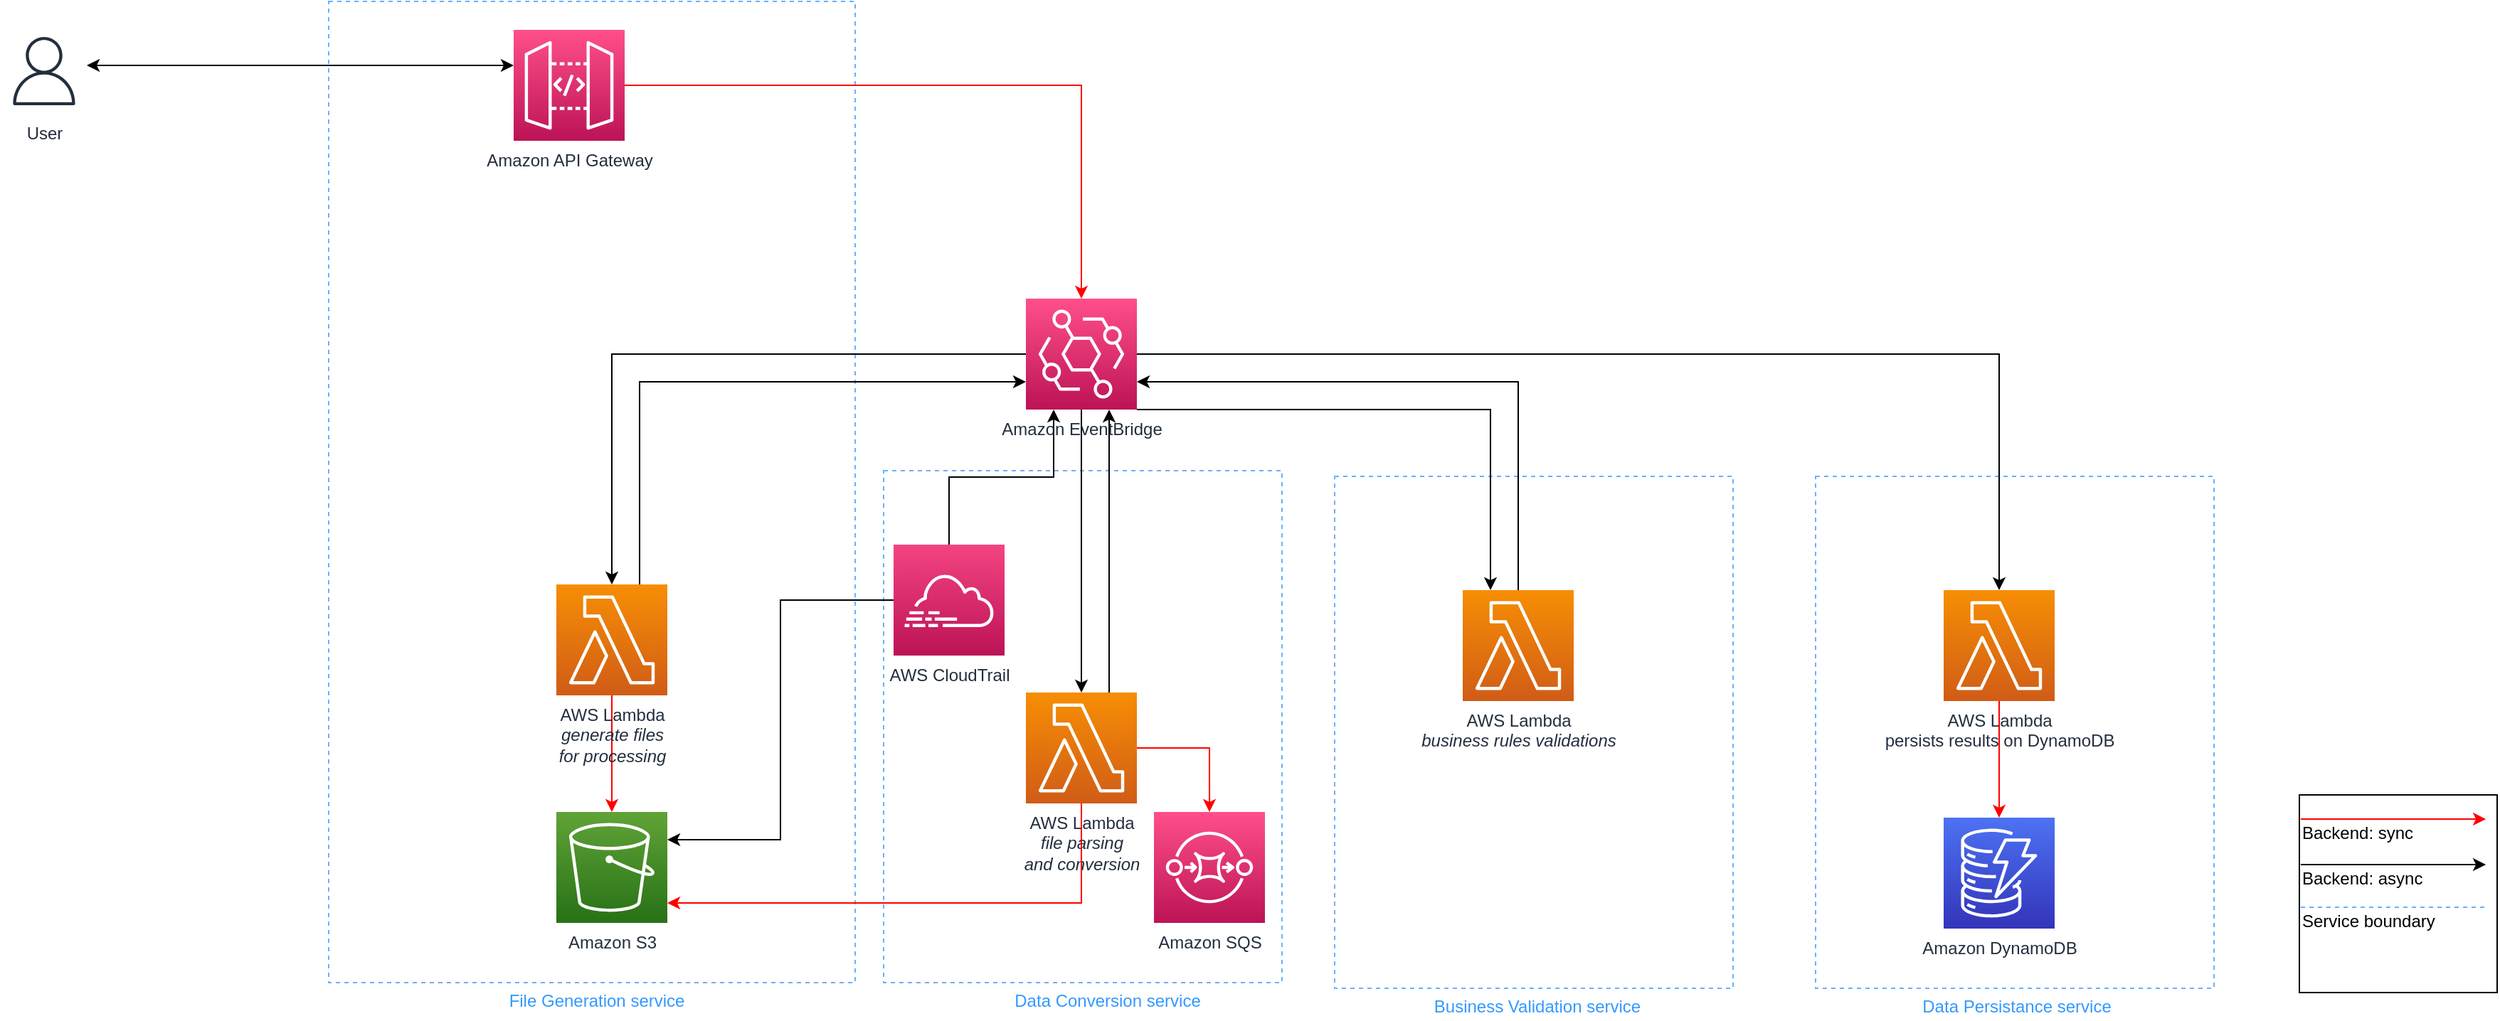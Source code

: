 <mxfile version="16.4.11" type="device" pages="6"><diagram id="JFwHcwsK9Uv5UUiwjuoC" name="Architecture Overview"><mxGraphModel dx="1956" dy="2097" grid="0" gridSize="10" guides="1" tooltips="1" connect="1" arrows="1" fold="1" page="1" pageScale="1" pageWidth="850" pageHeight="1100" math="0" shadow="0"><root><mxCell id="0"/><mxCell id="1" parent="0"/><mxCell id="Xbkrd5tGBx2tjB4t90kn-1" value="" style="rounded=0;whiteSpace=wrap;html=1;strokeColor=#66B2FF;dashed=1;" parent="1" vertex="1"><mxGeometry x="757" y="164" width="280" height="360" as="geometry"/></mxCell><mxCell id="t4fYxSsDpPvG-FLpdV52-41" value="" style="rounded=0;whiteSpace=wrap;html=1;strokeColor=#66B2FF;dashed=1;" parent="1" vertex="1"><mxGeometry x="1095" y="164" width="280" height="360" as="geometry"/></mxCell><mxCell id="t4fYxSsDpPvG-FLpdV52-39" value="" style="rounded=0;whiteSpace=wrap;html=1;strokeColor=#66B2FF;dashed=1;" parent="1" vertex="1"><mxGeometry x="440" y="160" width="280" height="360" as="geometry"/></mxCell><mxCell id="t4fYxSsDpPvG-FLpdV52-37" value="" style="rounded=0;whiteSpace=wrap;html=1;strokeColor=#66B2FF;dashed=1;" parent="1" vertex="1"><mxGeometry x="50" y="-170" width="370" height="690" as="geometry"/></mxCell><mxCell id="t4fYxSsDpPvG-FLpdV52-7" style="edgeStyle=orthogonalEdgeStyle;rounded=0;orthogonalLoop=1;jettySize=auto;html=1;strokeColor=#000000;startArrow=classic;startFill=1;" parent="1" edge="1"><mxGeometry relative="1" as="geometry"><mxPoint x="-120" y="-125" as="sourcePoint"/><mxPoint x="180" y="-125" as="targetPoint"/></mxGeometry></mxCell><mxCell id="t4fYxSsDpPvG-FLpdV52-3" value="User" style="sketch=0;outlineConnect=0;fontColor=#232F3E;gradientColor=none;strokeColor=#232F3E;fillColor=#ffffff;dashed=0;verticalLabelPosition=bottom;verticalAlign=top;align=center;html=1;fontSize=12;fontStyle=0;aspect=fixed;shape=mxgraph.aws4.resourceIcon;resIcon=mxgraph.aws4.user;" parent="1" vertex="1"><mxGeometry x="-180" y="-151" width="60" height="60" as="geometry"/></mxCell><mxCell id="t4fYxSsDpPvG-FLpdV52-8" style="edgeStyle=orthogonalEdgeStyle;rounded=0;orthogonalLoop=1;jettySize=auto;html=1;entryX=0.5;entryY=0;entryDx=0;entryDy=0;entryPerimeter=0;strokeColor=#FF0000;" parent="1" source="t4fYxSsDpPvG-FLpdV52-5" target="t4fYxSsDpPvG-FLpdV52-29" edge="1"><mxGeometry relative="1" as="geometry"><mxPoint x="425" y="-111" as="targetPoint"/></mxGeometry></mxCell><mxCell id="t4fYxSsDpPvG-FLpdV52-5" value="Amazon API Gateway" style="sketch=0;points=[[0,0,0],[0.25,0,0],[0.5,0,0],[0.75,0,0],[1,0,0],[0,1,0],[0.25,1,0],[0.5,1,0],[0.75,1,0],[1,1,0],[0,0.25,0],[0,0.5,0],[0,0.75,0],[1,0.25,0],[1,0.5,0],[1,0.75,0]];outlineConnect=0;fontColor=#232F3E;gradientColor=#FF4F8B;gradientDirection=north;fillColor=#BC1356;strokeColor=#ffffff;dashed=0;verticalLabelPosition=bottom;verticalAlign=top;align=center;html=1;fontSize=12;fontStyle=0;aspect=fixed;shape=mxgraph.aws4.resourceIcon;resIcon=mxgraph.aws4.api_gateway;" parent="1" vertex="1"><mxGeometry x="180" y="-150" width="78" height="78" as="geometry"/></mxCell><mxCell id="t4fYxSsDpPvG-FLpdV52-13" style="edgeStyle=orthogonalEdgeStyle;rounded=0;orthogonalLoop=1;jettySize=auto;html=1;strokeColor=#FF0000;" parent="1" source="t4fYxSsDpPvG-FLpdV52-11" target="t4fYxSsDpPvG-FLpdV52-12" edge="1"><mxGeometry relative="1" as="geometry"/></mxCell><mxCell id="t4fYxSsDpPvG-FLpdV52-20" style="edgeStyle=orthogonalEdgeStyle;rounded=0;orthogonalLoop=1;jettySize=auto;html=1;strokeColor=#FF0000;exitX=1;exitY=0.5;exitDx=0;exitDy=0;exitPerimeter=0;" parent="1" source="t4fYxSsDpPvG-FLpdV52-17" target="t4fYxSsDpPvG-FLpdV52-19" edge="1"><mxGeometry relative="1" as="geometry"/></mxCell><mxCell id="t4fYxSsDpPvG-FLpdV52-34" style="edgeStyle=orthogonalEdgeStyle;rounded=0;orthogonalLoop=1;jettySize=auto;html=1;exitX=0.75;exitY=0;exitDx=0;exitDy=0;exitPerimeter=0;entryX=0;entryY=0.75;entryDx=0;entryDy=0;entryPerimeter=0;" parent="1" source="t4fYxSsDpPvG-FLpdV52-11" target="t4fYxSsDpPvG-FLpdV52-29" edge="1"><mxGeometry relative="1" as="geometry"/></mxCell><mxCell id="t4fYxSsDpPvG-FLpdV52-11" value="AWS Lambda&lt;br&gt;&lt;i&gt;generate files&lt;br&gt;for processing&lt;/i&gt;" style="sketch=0;points=[[0,0,0],[0.25,0,0],[0.5,0,0],[0.75,0,0],[1,0,0],[0,1,0],[0.25,1,0],[0.5,1,0],[0.75,1,0],[1,1,0],[0,0.25,0],[0,0.5,0],[0,0.75,0],[1,0.25,0],[1,0.5,0],[1,0.75,0]];outlineConnect=0;fontColor=#232F3E;gradientColor=#F78E04;gradientDirection=north;fillColor=#D05C17;strokeColor=#ffffff;dashed=0;verticalLabelPosition=bottom;verticalAlign=top;align=center;html=1;fontSize=12;fontStyle=0;aspect=fixed;shape=mxgraph.aws4.resourceIcon;resIcon=mxgraph.aws4.lambda;" parent="1" vertex="1"><mxGeometry x="210" y="240" width="78" height="78" as="geometry"/></mxCell><mxCell id="t4fYxSsDpPvG-FLpdV52-12" value="Amazon S3" style="sketch=0;points=[[0,0,0],[0.25,0,0],[0.5,0,0],[0.75,0,0],[1,0,0],[0,1,0],[0.25,1,0],[0.5,1,0],[0.75,1,0],[1,1,0],[0,0.25,0],[0,0.5,0],[0,0.75,0],[1,0.25,0],[1,0.5,0],[1,0.75,0]];outlineConnect=0;fontColor=#232F3E;gradientColor=#60A337;gradientDirection=north;fillColor=#277116;strokeColor=#ffffff;dashed=0;verticalLabelPosition=bottom;verticalAlign=top;align=center;html=1;fontSize=12;fontStyle=0;aspect=fixed;shape=mxgraph.aws4.resourceIcon;resIcon=mxgraph.aws4.s3;" parent="1" vertex="1"><mxGeometry x="210" y="400" width="78" height="78" as="geometry"/></mxCell><mxCell id="t4fYxSsDpPvG-FLpdV52-35" style="edgeStyle=orthogonalEdgeStyle;rounded=0;orthogonalLoop=1;jettySize=auto;html=1;exitX=0.75;exitY=0;exitDx=0;exitDy=0;exitPerimeter=0;entryX=0.75;entryY=1;entryDx=0;entryDy=0;entryPerimeter=0;" parent="1" source="t4fYxSsDpPvG-FLpdV52-17" target="t4fYxSsDpPvG-FLpdV52-29" edge="1"><mxGeometry relative="1" as="geometry"/></mxCell><mxCell id="t4fYxSsDpPvG-FLpdV52-17" value="AWS Lambda&lt;br&gt;&lt;i&gt;file parsing &lt;br&gt;and conversion&lt;/i&gt;" style="sketch=0;points=[[0,0,0],[0.25,0,0],[0.5,0,0],[0.75,0,0],[1,0,0],[0,1,0],[0.25,1,0],[0.5,1,0],[0.75,1,0],[1,1,0],[0,0.25,0],[0,0.5,0],[0,0.75,0],[1,0.25,0],[1,0.5,0],[1,0.75,0]];outlineConnect=0;fontColor=#232F3E;gradientColor=#F78E04;gradientDirection=north;fillColor=#D05C17;strokeColor=#ffffff;dashed=0;verticalLabelPosition=bottom;verticalAlign=top;align=center;html=1;fontSize=12;fontStyle=0;aspect=fixed;shape=mxgraph.aws4.resourceIcon;resIcon=mxgraph.aws4.lambda;" parent="1" vertex="1"><mxGeometry x="540" y="316" width="78" height="78" as="geometry"/></mxCell><mxCell id="t4fYxSsDpPvG-FLpdV52-28" style="edgeStyle=orthogonalEdgeStyle;rounded=0;orthogonalLoop=1;jettySize=auto;html=1;strokeColor=#FF0000;" parent="1" source="t4fYxSsDpPvG-FLpdV52-26" target="t4fYxSsDpPvG-FLpdV52-27" edge="1"><mxGeometry relative="1" as="geometry"/></mxCell><mxCell id="t4fYxSsDpPvG-FLpdV52-26" value="AWS Lambda&lt;br&gt;persists results on DynamoDB" style="sketch=0;points=[[0,0,0],[0.25,0,0],[0.5,0,0],[0.75,0,0],[1,0,0],[0,1,0],[0.25,1,0],[0.5,1,0],[0.75,1,0],[1,1,0],[0,0.25,0],[0,0.5,0],[0,0.75,0],[1,0.25,0],[1,0.5,0],[1,0.75,0]];outlineConnect=0;fontColor=#232F3E;gradientColor=#F78E04;gradientDirection=north;fillColor=#D05C17;strokeColor=#ffffff;dashed=0;verticalLabelPosition=bottom;verticalAlign=top;align=center;html=1;fontSize=12;fontStyle=0;aspect=fixed;shape=mxgraph.aws4.resourceIcon;resIcon=mxgraph.aws4.lambda;" parent="1" vertex="1"><mxGeometry x="1185" y="244" width="78" height="78" as="geometry"/></mxCell><mxCell id="t4fYxSsDpPvG-FLpdV52-27" value="Amazon DynamoDB" style="sketch=0;points=[[0,0,0],[0.25,0,0],[0.5,0,0],[0.75,0,0],[1,0,0],[0,1,0],[0.25,1,0],[0.5,1,0],[0.75,1,0],[1,1,0],[0,0.25,0],[0,0.5,0],[0,0.75,0],[1,0.25,0],[1,0.5,0],[1,0.75,0]];outlineConnect=0;fontColor=#232F3E;gradientColor=#4D72F3;gradientDirection=north;fillColor=#3334B9;strokeColor=#ffffff;dashed=0;verticalLabelPosition=bottom;verticalAlign=top;align=center;html=1;fontSize=12;fontStyle=0;aspect=fixed;shape=mxgraph.aws4.resourceIcon;resIcon=mxgraph.aws4.dynamodb;" parent="1" vertex="1"><mxGeometry x="1185" y="404" width="78" height="78" as="geometry"/></mxCell><mxCell id="t4fYxSsDpPvG-FLpdV52-31" style="edgeStyle=orthogonalEdgeStyle;rounded=0;orthogonalLoop=1;jettySize=auto;html=1;" parent="1" source="t4fYxSsDpPvG-FLpdV52-29" target="t4fYxSsDpPvG-FLpdV52-11" edge="1"><mxGeometry relative="1" as="geometry"/></mxCell><mxCell id="t4fYxSsDpPvG-FLpdV52-32" style="edgeStyle=orthogonalEdgeStyle;rounded=0;orthogonalLoop=1;jettySize=auto;html=1;" parent="1" source="t4fYxSsDpPvG-FLpdV52-29" target="t4fYxSsDpPvG-FLpdV52-17" edge="1"><mxGeometry relative="1" as="geometry"/></mxCell><mxCell id="t4fYxSsDpPvG-FLpdV52-33" style="edgeStyle=orthogonalEdgeStyle;rounded=0;orthogonalLoop=1;jettySize=auto;html=1;" parent="1" source="t4fYxSsDpPvG-FLpdV52-29" target="t4fYxSsDpPvG-FLpdV52-26" edge="1"><mxGeometry relative="1" as="geometry"/></mxCell><mxCell id="Xbkrd5tGBx2tjB4t90kn-7" style="edgeStyle=orthogonalEdgeStyle;rounded=0;orthogonalLoop=1;jettySize=auto;html=1;exitX=1;exitY=1;exitDx=0;exitDy=0;exitPerimeter=0;entryX=0.25;entryY=0;entryDx=0;entryDy=0;entryPerimeter=0;fontFamily=Helvetica;fontSize=11;fontColor=#000000;startArrow=none;startFill=0;endArrow=classic;endFill=1;strokeColor=#000000;" parent="1" source="t4fYxSsDpPvG-FLpdV52-29" target="Xbkrd5tGBx2tjB4t90kn-3" edge="1"><mxGeometry relative="1" as="geometry"><Array as="points"><mxPoint x="867" y="117"/></Array></mxGeometry></mxCell><mxCell id="t4fYxSsDpPvG-FLpdV52-29" value="Amazon EventBridge" style="sketch=0;points=[[0,0,0],[0.25,0,0],[0.5,0,0],[0.75,0,0],[1,0,0],[0,1,0],[0.25,1,0],[0.5,1,0],[0.75,1,0],[1,1,0],[0,0.25,0],[0,0.5,0],[0,0.75,0],[1,0.25,0],[1,0.5,0],[1,0.75,0]];outlineConnect=0;fontColor=#232F3E;gradientColor=#FF4F8B;gradientDirection=north;fillColor=#BC1356;strokeColor=#ffffff;dashed=0;verticalLabelPosition=bottom;verticalAlign=top;align=center;html=1;fontSize=12;fontStyle=0;aspect=fixed;shape=mxgraph.aws4.resourceIcon;resIcon=mxgraph.aws4.eventbridge;" parent="1" vertex="1"><mxGeometry x="540" y="39" width="78" height="78" as="geometry"/></mxCell><mxCell id="t4fYxSsDpPvG-FLpdV52-38" value="File Generation service" style="text;html=1;align=center;verticalAlign=middle;resizable=0;points=[];autosize=1;strokeColor=none;fillColor=none;fontColor=#3399FF;" parent="1" vertex="1"><mxGeometry x="171" y="524" width="133" height="18" as="geometry"/></mxCell><mxCell id="t4fYxSsDpPvG-FLpdV52-40" value="Data Conversion service" style="text;html=1;align=center;verticalAlign=middle;resizable=0;points=[];autosize=1;strokeColor=none;fillColor=none;fontColor=#3399FF;" parent="1" vertex="1"><mxGeometry x="526" y="524" width="141" height="18" as="geometry"/></mxCell><mxCell id="t4fYxSsDpPvG-FLpdV52-42" value="Data Persistance service" style="text;html=1;align=center;verticalAlign=middle;resizable=0;points=[];autosize=1;strokeColor=none;fillColor=none;fontColor=#3399FF;" parent="1" vertex="1"><mxGeometry x="1164" y="528" width="143" height="18" as="geometry"/></mxCell><mxCell id="t4fYxSsDpPvG-FLpdV52-57" value="" style="group" parent="1" vertex="1" connectable="0"><mxGeometry x="1435" y="388" width="139" height="139" as="geometry"/></mxCell><mxCell id="t4fYxSsDpPvG-FLpdV52-43" value="" style="whiteSpace=wrap;html=1;aspect=fixed;fontColor=#3399FF;strokeColor=#000000;" parent="t4fYxSsDpPvG-FLpdV52-57" vertex="1"><mxGeometry width="139" height="139" as="geometry"/></mxCell><mxCell id="t4fYxSsDpPvG-FLpdV52-47" value="" style="group" parent="t4fYxSsDpPvG-FLpdV52-57" vertex="1" connectable="0"><mxGeometry y="44" width="131.05" height="30" as="geometry"/></mxCell><mxCell id="t4fYxSsDpPvG-FLpdV52-44" value="" style="endArrow=classic;html=1;rounded=0;fontColor=#3399FF;strokeColor=#000000;entryX=0.967;entryY=0.4;entryDx=0;entryDy=0;entryPerimeter=0;" parent="t4fYxSsDpPvG-FLpdV52-47" edge="1"><mxGeometry width="50" height="50" relative="1" as="geometry"><mxPoint x="1" y="5" as="sourcePoint"/><mxPoint x="131.05" y="5" as="targetPoint"/></mxGeometry></mxCell><mxCell id="t4fYxSsDpPvG-FLpdV52-46" value="Backend: async" style="text;html=1;strokeColor=none;fillColor=none;align=left;verticalAlign=middle;whiteSpace=wrap;rounded=0;fontColor=#000000;" parent="t4fYxSsDpPvG-FLpdV52-47" vertex="1"><mxGeometry width="87" height="30" as="geometry"/></mxCell><mxCell id="t4fYxSsDpPvG-FLpdV52-48" value="" style="group" parent="t4fYxSsDpPvG-FLpdV52-57" vertex="1" connectable="0"><mxGeometry y="12" width="131.05" height="30" as="geometry"/></mxCell><mxCell id="t4fYxSsDpPvG-FLpdV52-49" value="" style="endArrow=classic;html=1;rounded=0;fontColor=#3399FF;strokeColor=#FF0000;entryX=0.967;entryY=0.4;entryDx=0;entryDy=0;entryPerimeter=0;" parent="t4fYxSsDpPvG-FLpdV52-48" edge="1"><mxGeometry width="50" height="50" relative="1" as="geometry"><mxPoint x="1" y="5" as="sourcePoint"/><mxPoint x="131.05" y="5" as="targetPoint"/></mxGeometry></mxCell><mxCell id="t4fYxSsDpPvG-FLpdV52-50" value="Backend: sync" style="text;html=1;strokeColor=none;fillColor=none;align=left;verticalAlign=middle;whiteSpace=wrap;rounded=0;fontColor=#000000;" parent="t4fYxSsDpPvG-FLpdV52-48" vertex="1"><mxGeometry width="87" height="30" as="geometry"/></mxCell><mxCell id="t4fYxSsDpPvG-FLpdV52-53" value="" style="group" parent="t4fYxSsDpPvG-FLpdV52-57" vertex="1" connectable="0"><mxGeometry y="74" width="131.05" height="30" as="geometry"/></mxCell><mxCell id="t4fYxSsDpPvG-FLpdV52-54" value="" style="endArrow=none;html=1;rounded=0;fontColor=#3399FF;strokeColor=#66B2FF;entryX=0.967;entryY=0.4;entryDx=0;entryDy=0;entryPerimeter=0;endFill=0;dashed=1;" parent="t4fYxSsDpPvG-FLpdV52-53" edge="1"><mxGeometry width="50" height="50" relative="1" as="geometry"><mxPoint x="1" y="5" as="sourcePoint"/><mxPoint x="131.05" y="5" as="targetPoint"/></mxGeometry></mxCell><mxCell id="t4fYxSsDpPvG-FLpdV52-55" value="Service boundary" style="text;html=1;strokeColor=none;fillColor=none;align=left;verticalAlign=middle;whiteSpace=wrap;rounded=0;fontColor=#000000;" parent="t4fYxSsDpPvG-FLpdV52-53" vertex="1"><mxGeometry width="100" height="30" as="geometry"/></mxCell><mxCell id="t4fYxSsDpPvG-FLpdV52-19" value="Amazon SQS" style="sketch=0;points=[[0,0,0],[0.25,0,0],[0.5,0,0],[0.75,0,0],[1,0,0],[0,1,0],[0.25,1,0],[0.5,1,0],[0.75,1,0],[1,1,0],[0,0.25,0],[0,0.5,0],[0,0.75,0],[1,0.25,0],[1,0.5,0],[1,0.75,0]];outlineConnect=0;fontColor=#232F3E;gradientColor=#FF4F8B;gradientDirection=north;fillColor=#BC1356;strokeColor=#ffffff;dashed=0;verticalLabelPosition=bottom;verticalAlign=top;align=center;html=1;fontSize=12;fontStyle=0;aspect=fixed;shape=mxgraph.aws4.resourceIcon;resIcon=mxgraph.aws4.sqs;" parent="1" vertex="1"><mxGeometry x="630" y="400" width="78" height="78" as="geometry"/></mxCell><mxCell id="gjJKc1OcEqCXW_ccPZ5R-1" value="" style="edgeStyle=orthogonalEdgeStyle;rounded=0;orthogonalLoop=1;jettySize=auto;html=1;endArrow=none;entryX=0.5;entryY=1;entryDx=0;entryDy=0;entryPerimeter=0;endFill=0;strokeColor=#FF0000;startArrow=classic;startFill=1;" parent="1" source="t4fYxSsDpPvG-FLpdV52-12" target="t4fYxSsDpPvG-FLpdV52-17" edge="1"><mxGeometry relative="1" as="geometry"><mxPoint x="288" y="439" as="sourcePoint"/><mxPoint x="579" y="318.0" as="targetPoint"/><Array as="points"><mxPoint x="579" y="464"/></Array></mxGeometry></mxCell><mxCell id="tzD8FD9jy57V4aKlyyZ0-2" style="edgeStyle=orthogonalEdgeStyle;rounded=0;orthogonalLoop=1;jettySize=auto;html=1;entryX=0.25;entryY=1;entryDx=0;entryDy=0;entryPerimeter=0;fontFamily=Helvetica;fontSize=11;fontColor=#000000;endArrow=classic;endFill=1;strokeColor=#000000;exitX=0.5;exitY=0;exitDx=0;exitDy=0;exitPerimeter=0;" parent="1" source="tzD8FD9jy57V4aKlyyZ0-1" target="t4fYxSsDpPvG-FLpdV52-29" edge="1"><mxGeometry relative="1" as="geometry"/></mxCell><mxCell id="jDHYW6HvaqUkNwV0OeJU-1" style="edgeStyle=orthogonalEdgeStyle;rounded=0;orthogonalLoop=1;jettySize=auto;html=1;entryX=1;entryY=0.25;entryDx=0;entryDy=0;entryPerimeter=0;fontFamily=Helvetica;fontSize=11;fontColor=#000000;startArrow=none;startFill=0;endArrow=classic;endFill=1;strokeColor=#000000;" parent="1" source="tzD8FD9jy57V4aKlyyZ0-1" target="t4fYxSsDpPvG-FLpdV52-12" edge="1"><mxGeometry relative="1" as="geometry"/></mxCell><mxCell id="tzD8FD9jy57V4aKlyyZ0-1" value="AWS CloudTrail" style="sketch=0;points=[[0,0,0],[0.25,0,0],[0.5,0,0],[0.75,0,0],[1,0,0],[0,1,0],[0.25,1,0],[0.5,1,0],[0.75,1,0],[1,1,0],[0,0.25,0],[0,0.5,0],[0,0.75,0],[1,0.25,0],[1,0.5,0],[1,0.75,0]];points=[[0,0,0],[0.25,0,0],[0.5,0,0],[0.75,0,0],[1,0,0],[0,1,0],[0.25,1,0],[0.5,1,0],[0.75,1,0],[1,1,0],[0,0.25,0],[0,0.5,0],[0,0.75,0],[1,0.25,0],[1,0.5,0],[1,0.75,0]];outlineConnect=0;fontColor=#232F3E;gradientColor=#F34482;gradientDirection=north;fillColor=#BC1356;strokeColor=#ffffff;dashed=0;verticalLabelPosition=bottom;verticalAlign=top;align=center;html=1;fontSize=12;fontStyle=0;aspect=fixed;shape=mxgraph.aws4.resourceIcon;resIcon=mxgraph.aws4.cloudtrail;labelBackgroundColor=#FFFFFF;fontFamily=Helvetica;" parent="1" vertex="1"><mxGeometry x="447" y="212" width="78" height="78" as="geometry"/></mxCell><mxCell id="Xbkrd5tGBx2tjB4t90kn-8" style="edgeStyle=orthogonalEdgeStyle;rounded=0;orthogonalLoop=1;jettySize=auto;html=1;entryX=1;entryY=0.75;entryDx=0;entryDy=0;entryPerimeter=0;fontFamily=Helvetica;fontSize=11;fontColor=#000000;startArrow=none;startFill=0;endArrow=classic;endFill=1;strokeColor=#000000;" parent="1" source="Xbkrd5tGBx2tjB4t90kn-3" target="t4fYxSsDpPvG-FLpdV52-29" edge="1"><mxGeometry relative="1" as="geometry"><Array as="points"><mxPoint x="886" y="98"/></Array></mxGeometry></mxCell><mxCell id="Xbkrd5tGBx2tjB4t90kn-3" value="AWS Lambda&lt;br&gt;&lt;i&gt;business rules validations&lt;/i&gt;" style="sketch=0;points=[[0,0,0],[0.25,0,0],[0.5,0,0],[0.75,0,0],[1,0,0],[0,1,0],[0.25,1,0],[0.5,1,0],[0.75,1,0],[1,1,0],[0,0.25,0],[0,0.5,0],[0,0.75,0],[1,0.25,0],[1,0.5,0],[1,0.75,0]];outlineConnect=0;fontColor=#232F3E;gradientColor=#F78E04;gradientDirection=north;fillColor=#D05C17;strokeColor=#ffffff;dashed=0;verticalLabelPosition=bottom;verticalAlign=top;align=center;html=1;fontSize=12;fontStyle=0;aspect=fixed;shape=mxgraph.aws4.resourceIcon;resIcon=mxgraph.aws4.lambda;" parent="1" vertex="1"><mxGeometry x="847" y="244" width="78" height="78" as="geometry"/></mxCell><mxCell id="Xbkrd5tGBx2tjB4t90kn-5" value="Business Validation service" style="text;html=1;align=center;verticalAlign=middle;resizable=0;points=[];autosize=1;strokeColor=none;fillColor=none;fontColor=#3399FF;" parent="1" vertex="1"><mxGeometry x="821" y="528" width="155" height="18" as="geometry"/></mxCell></root></mxGraphModel></diagram><diagram id="JcQIReP87ayn-NgEWndT" name="File Generation service"><mxGraphModel dx="1956" dy="2097" grid="0" gridSize="10" guides="1" tooltips="1" connect="1" arrows="1" fold="1" page="1" pageScale="1" pageWidth="850" pageHeight="1100" math="0" shadow="0"><root><mxCell id="lgGMXumeBky7mcqnTih--0"/><mxCell id="lgGMXumeBky7mcqnTih--1" parent="lgGMXumeBky7mcqnTih--0"/><mxCell id="A1vYbHOQ1lZQzJp9C-VD-0" value="" style="rounded=0;whiteSpace=wrap;html=1;strokeColor=#66B2FF;dashed=1;" parent="lgGMXumeBky7mcqnTih--1" vertex="1"><mxGeometry x="85" y="-170" width="335" height="690" as="geometry"/></mxCell><mxCell id="A1vYbHOQ1lZQzJp9C-VD-1" style="edgeStyle=orthogonalEdgeStyle;rounded=0;orthogonalLoop=1;jettySize=auto;html=1;strokeColor=#000000;startArrow=classic;startFill=1;" parent="lgGMXumeBky7mcqnTih--1" source="A1vYbHOQ1lZQzJp9C-VD-2" target="A1vYbHOQ1lZQzJp9C-VD-4" edge="1"><mxGeometry relative="1" as="geometry"/></mxCell><mxCell id="-mnz3NI185miOgdAm6l7-0" value="POST /files_generator&lt;br&gt;with body&lt;br&gt;&lt;i&gt;{numberOfFiles=&amp;lt;user input&amp;gt;}&lt;/i&gt;" style="edgeLabel;html=1;align=center;verticalAlign=middle;resizable=0;points=[];fontColor=#000000;" parent="A1vYbHOQ1lZQzJp9C-VD-1" vertex="1" connectable="0"><mxGeometry x="-0.153" relative="1" as="geometry"><mxPoint as="offset"/></mxGeometry></mxCell><mxCell id="A1vYbHOQ1lZQzJp9C-VD-2" value="User" style="sketch=0;outlineConnect=0;fontColor=#232F3E;gradientColor=none;strokeColor=#232F3E;fillColor=#ffffff;dashed=0;verticalLabelPosition=bottom;verticalAlign=top;align=center;html=1;fontSize=12;fontStyle=0;aspect=fixed;shape=mxgraph.aws4.resourceIcon;resIcon=mxgraph.aws4.user;" parent="lgGMXumeBky7mcqnTih--1" vertex="1"><mxGeometry x="-180" y="-141" width="60" height="60" as="geometry"/></mxCell><mxCell id="A1vYbHOQ1lZQzJp9C-VD-3" style="edgeStyle=orthogonalEdgeStyle;rounded=0;orthogonalLoop=1;jettySize=auto;html=1;entryX=0.5;entryY=0;entryDx=0;entryDy=0;entryPerimeter=0;strokeColor=#FF0000;" parent="lgGMXumeBky7mcqnTih--1" source="A1vYbHOQ1lZQzJp9C-VD-4" target="A1vYbHOQ1lZQzJp9C-VD-16" edge="1"><mxGeometry relative="1" as="geometry"><mxPoint x="425" y="-111" as="targetPoint"/></mxGeometry></mxCell><mxCell id="-mnz3NI185miOgdAm6l7-1" value="&lt;font style=&quot;font-size: 11px&quot;&gt;PutEvent&lt;span style=&quot;background-color: rgb(255 , 255 , 255)&quot;&gt;&lt;br&gt;&lt;/span&gt;&lt;/font&gt;&lt;div style=&quot;line-height: 18px&quot;&gt;&lt;div&gt;&lt;span style=&quot;background-color: rgb(255 , 255 , 255)&quot;&gt;&lt;i&gt;&lt;font style=&quot;font-size: 11px&quot;&gt;&quot;source&quot;: [&quot;NFProcessor.api&quot;],&lt;/font&gt;&lt;/i&gt;&lt;/span&gt;&lt;/div&gt;&lt;div&gt;&lt;span style=&quot;background-color: rgb(255 , 255 , 255)&quot;&gt;&lt;i&gt;&lt;font style=&quot;font-size: 11px&quot;&gt;&quot;detail-type&quot;: [&quot;file_generator_request&quot;]&lt;br&gt;&quot;detail&quot;: numberOfFiles&lt;/font&gt;&lt;/i&gt;&lt;/span&gt;&lt;/div&gt;&lt;/div&gt;" style="edgeLabel;html=1;align=center;verticalAlign=middle;resizable=0;points=[];fontColor=#000000;" parent="A1vYbHOQ1lZQzJp9C-VD-3" vertex="1" connectable="0"><mxGeometry x="-0.191" y="1" relative="1" as="geometry"><mxPoint x="87" y="55" as="offset"/></mxGeometry></mxCell><mxCell id="A1vYbHOQ1lZQzJp9C-VD-4" value="Amazon API Gateway" style="sketch=0;points=[[0,0,0],[0.25,0,0],[0.5,0,0],[0.75,0,0],[1,0,0],[0,1,0],[0.25,1,0],[0.5,1,0],[0.75,1,0],[1,1,0],[0,0.25,0],[0,0.5,0],[0,0.75,0],[1,0.25,0],[1,0.5,0],[1,0.75,0]];outlineConnect=0;fontColor=#232F3E;gradientColor=#FF4F8B;gradientDirection=north;fillColor=#BC1356;strokeColor=#ffffff;dashed=0;verticalLabelPosition=bottom;verticalAlign=top;align=center;html=1;fontSize=12;fontStyle=1;aspect=fixed;shape=mxgraph.aws4.resourceIcon;resIcon=mxgraph.aws4.api_gateway;" parent="lgGMXumeBky7mcqnTih--1" vertex="1"><mxGeometry x="180" y="-150" width="78" height="78" as="geometry"/></mxCell><mxCell id="A1vYbHOQ1lZQzJp9C-VD-5" style="edgeStyle=orthogonalEdgeStyle;rounded=0;orthogonalLoop=1;jettySize=auto;html=1;strokeColor=#FF0000;" parent="lgGMXumeBky7mcqnTih--1" source="A1vYbHOQ1lZQzJp9C-VD-8" target="A1vYbHOQ1lZQzJp9C-VD-10" edge="1"><mxGeometry relative="1" as="geometry"/></mxCell><mxCell id="-mnz3NI185miOgdAm6l7-3" value="saves XML files on bucket" style="edgeLabel;html=1;align=center;verticalAlign=middle;resizable=0;points=[];fontSize=11;fontFamily=Helvetica;fontColor=#000000;" parent="A1vYbHOQ1lZQzJp9C-VD-5" vertex="1" connectable="0"><mxGeometry x="0.097" relative="1" as="geometry"><mxPoint as="offset"/></mxGeometry></mxCell><mxCell id="A1vYbHOQ1lZQzJp9C-VD-8" value="AWS Lambda&lt;br&gt;&lt;span style=&quot;font-weight: normal&quot;&gt;files_generator function&lt;br&gt;generate files based on user's input&lt;br&gt;&lt;/span&gt;" style="sketch=0;points=[[0,0,0],[0.25,0,0],[0.5,0,0],[0.75,0,0],[1,0,0],[0,1,0],[0.25,1,0],[0.5,1,0],[0.75,1,0],[1,1,0],[0,0.25,0],[0,0.5,0],[0,0.75,0],[1,0.25,0],[1,0.5,0],[1,0.75,0]];outlineConnect=0;fontColor=#232F3E;gradientColor=#F78E04;gradientDirection=north;fillColor=#D05C17;strokeColor=#ffffff;dashed=0;verticalLabelPosition=bottom;verticalAlign=top;align=center;html=1;fontSize=12;fontStyle=1;aspect=fixed;shape=mxgraph.aws4.resourceIcon;resIcon=mxgraph.aws4.lambda;" parent="lgGMXumeBky7mcqnTih--1" vertex="1"><mxGeometry x="210" y="167" width="78" height="78" as="geometry"/></mxCell><mxCell id="A1vYbHOQ1lZQzJp9C-VD-10" value="Amazon S3&lt;br&gt;&lt;span style=&quot;font-weight: normal&quot;&gt;filereceiver bucket&lt;/span&gt;" style="sketch=0;points=[[0,0,0],[0.25,0,0],[0.5,0,0],[0.75,0,0],[1,0,0],[0,1,0],[0.25,1,0],[0.5,1,0],[0.75,1,0],[1,1,0],[0,0.25,0],[0,0.5,0],[0,0.75,0],[1,0.25,0],[1,0.5,0],[1,0.75,0]];outlineConnect=0;fontColor=#232F3E;gradientColor=#60A337;gradientDirection=north;fillColor=#277116;strokeColor=#ffffff;dashed=0;verticalLabelPosition=bottom;verticalAlign=top;align=center;html=1;fontSize=12;fontStyle=1;aspect=fixed;shape=mxgraph.aws4.resourceIcon;resIcon=mxgraph.aws4.s3;" parent="lgGMXumeBky7mcqnTih--1" vertex="1"><mxGeometry x="210" y="400" width="78" height="78" as="geometry"/></mxCell><mxCell id="A1vYbHOQ1lZQzJp9C-VD-14" style="edgeStyle=orthogonalEdgeStyle;rounded=0;orthogonalLoop=1;jettySize=auto;html=1;" parent="lgGMXumeBky7mcqnTih--1" source="A1vYbHOQ1lZQzJp9C-VD-16" target="A1vYbHOQ1lZQzJp9C-VD-8" edge="1"><mxGeometry relative="1" as="geometry"/></mxCell><mxCell id="-mnz3NI185miOgdAm6l7-2" value="trigger lambda with&lt;br&gt;event containing&lt;br&gt;&lt;i&gt;numberOfFiles&lt;/i&gt; param" style="edgeLabel;html=1;align=center;verticalAlign=middle;resizable=0;points=[];fontSize=11;fontFamily=Helvetica;fontColor=#000000;" parent="A1vYbHOQ1lZQzJp9C-VD-14" vertex="1" connectable="0"><mxGeometry x="-0.276" y="2" relative="1" as="geometry"><mxPoint as="offset"/></mxGeometry></mxCell><mxCell id="A1vYbHOQ1lZQzJp9C-VD-16" value="Amazon EventBridge" style="sketch=0;points=[[0,0,0],[0.25,0,0],[0.5,0,0],[0.75,0,0],[1,0,0],[0,1,0],[0.25,1,0],[0.5,1,0],[0.75,1,0],[1,1,0],[0,0.25,0],[0,0.5,0],[0,0.75,0],[1,0.25,0],[1,0.5,0],[1,0.75,0]];outlineConnect=0;fontColor=#232F3E;gradientColor=#FF4F8B;gradientDirection=north;fillColor=#BC1356;strokeColor=#ffffff;dashed=0;verticalLabelPosition=bottom;verticalAlign=top;align=center;html=1;fontSize=12;fontStyle=1;aspect=fixed;shape=mxgraph.aws4.resourceIcon;resIcon=mxgraph.aws4.eventbridge;" parent="lgGMXumeBky7mcqnTih--1" vertex="1"><mxGeometry x="497" y="18" width="78" height="78" as="geometry"/></mxCell><mxCell id="A1vYbHOQ1lZQzJp9C-VD-17" value="File Generation service" style="text;html=1;align=center;verticalAlign=middle;resizable=0;points=[];autosize=1;strokeColor=none;fillColor=none;fontColor=#3399FF;" parent="lgGMXumeBky7mcqnTih--1" vertex="1"><mxGeometry x="171" y="524" width="133" height="18" as="geometry"/></mxCell><mxCell id="fH2wBOXKU-kCAnVXo1-k-1" style="edgeStyle=orthogonalEdgeStyle;rounded=0;orthogonalLoop=1;jettySize=auto;html=1;fontFamily=Helvetica;fontSize=11;fontColor=#000000;startArrow=none;startFill=0;endArrow=classic;endFill=1;strokeColor=#000000;" parent="lgGMXumeBky7mcqnTih--1" source="fH2wBOXKU-kCAnVXo1-k-0" target="A1vYbHOQ1lZQzJp9C-VD-10" edge="1"><mxGeometry relative="1" as="geometry"/></mxCell><mxCell id="fH2wBOXKU-kCAnVXo1-k-2" value="Fetch S3 &quot;Created Object&quot; events" style="edgeLabel;html=1;align=center;verticalAlign=middle;resizable=0;points=[];fontSize=11;fontFamily=Helvetica;fontColor=#000000;" parent="fH2wBOXKU-kCAnVXo1-k-1" vertex="1" connectable="0"><mxGeometry x="-0.141" relative="1" as="geometry"><mxPoint as="offset"/></mxGeometry></mxCell><mxCell id="fH2wBOXKU-kCAnVXo1-k-0" value="AWS CloudTrail&lt;br&gt;&lt;span style=&quot;font-weight: normal&quot;&gt;blogpost-eventdriven-trail&lt;br&gt;From Data Validation service&lt;br&gt;&lt;/span&gt;" style="sketch=0;points=[[0,0,0],[0.25,0,0],[0.5,0,0],[0.75,0,0],[1,0,0],[0,1,0],[0.25,1,0],[0.5,1,0],[0.75,1,0],[1,1,0],[0,0.25,0],[0,0.5,0],[0,0.75,0],[1,0.25,0],[1,0.5,0],[1,0.75,0]];points=[[0,0,0],[0.25,0,0],[0.5,0,0],[0.75,0,0],[1,0,0],[0,1,0],[0.25,1,0],[0.5,1,0],[0.75,1,0],[1,1,0],[0,0.25,0],[0,0.5,0],[0,0.75,0],[1,0.25,0],[1,0.5,0],[1,0.75,0]];outlineConnect=0;fontColor=#232F3E;gradientColor=#F34482;gradientDirection=north;fillColor=#BC1356;strokeColor=#ffffff;dashed=0;verticalLabelPosition=bottom;verticalAlign=top;align=center;html=1;fontSize=12;fontStyle=1;aspect=fixed;shape=mxgraph.aws4.resourceIcon;resIcon=mxgraph.aws4.cloudtrail;labelBackgroundColor=#FFFFFF;fontFamily=Helvetica;" parent="lgGMXumeBky7mcqnTih--1" vertex="1"><mxGeometry x="575" y="400" width="78" height="78" as="geometry"/></mxCell></root></mxGraphModel></diagram><diagram id="CvZ99k84ceRGfTB2ielu" name="Data Conversion service"><mxGraphModel dx="995" dy="2097" grid="0" gridSize="10" guides="1" tooltips="1" connect="1" arrows="1" fold="1" page="1" pageScale="1" pageWidth="850" pageHeight="1100" math="0" shadow="0"><root><mxCell id="vBfGApZLtDj44Vi2IsDP-0"/><mxCell id="vBfGApZLtDj44Vi2IsDP-1" parent="vBfGApZLtDj44Vi2IsDP-0"/><mxCell id="QX8HwJfTaeDgPhgfVkGL-0" value="" style="rounded=0;whiteSpace=wrap;html=1;strokeColor=#66B2FF;dashed=1;" vertex="1" parent="vBfGApZLtDj44Vi2IsDP-1"><mxGeometry x="203" y="152" width="580" height="706" as="geometry"/></mxCell><mxCell id="QX8HwJfTaeDgPhgfVkGL-4" style="edgeStyle=orthogonalEdgeStyle;rounded=0;orthogonalLoop=1;jettySize=auto;html=1;strokeColor=#FF0000;exitX=0.5;exitY=1;exitDx=0;exitDy=0;exitPerimeter=0;entryX=0.5;entryY=0;entryDx=0;entryDy=0;entryPerimeter=0;" edge="1" parent="vBfGApZLtDj44Vi2IsDP-1" source="QX8HwJfTaeDgPhgfVkGL-9" target="QX8HwJfTaeDgPhgfVkGL-15"><mxGeometry relative="1" as="geometry"><Array as="points"><mxPoint x="471" y="727"/></Array></mxGeometry></mxCell><mxCell id="5XfgGDmWqIQx7q9RM194-5" value="&lt;b&gt;On error&lt;br&gt;&lt;/b&gt;PutEvent&lt;br&gt;&lt;i&gt;&quot;Source&quot;: &quot;NFProcessor.file_receiver&quot;,&lt;br&gt;&quot;DetailType&quot;: file-converted-error,&lt;br&gt;&quot;Detail&quot;: filename &amp;amp; error information&lt;/i&gt;" style="edgeLabel;html=1;align=center;verticalAlign=middle;resizable=0;points=[];fontSize=11;fontFamily=Helvetica;fontColor=#000000;" vertex="1" connectable="0" parent="QX8HwJfTaeDgPhgfVkGL-4"><mxGeometry x="-0.153" y="1" relative="1" as="geometry"><mxPoint x="-1" y="34" as="offset"/></mxGeometry></mxCell><mxCell id="QX8HwJfTaeDgPhgfVkGL-19" style="edgeStyle=orthogonalEdgeStyle;rounded=0;orthogonalLoop=1;jettySize=auto;html=1;fontFamily=Helvetica;fontSize=11;fontColor=#000000;endArrow=none;endFill=0;strokeColor=#FF0000;startArrow=classic;startFill=1;" edge="1" parent="vBfGApZLtDj44Vi2IsDP-1" source="QX8HwJfTaeDgPhgfVkGL-7" target="QX8HwJfTaeDgPhgfVkGL-9"><mxGeometry relative="1" as="geometry"/></mxCell><mxCell id="5XfgGDmWqIQx7q9RM194-3" value="reads XML files&lt;br&gt;for conversion" style="edgeLabel;html=1;align=center;verticalAlign=middle;resizable=0;points=[];fontSize=11;fontFamily=Helvetica;fontColor=#000000;" vertex="1" connectable="0" parent="QX8HwJfTaeDgPhgfVkGL-19"><mxGeometry x="0.169" y="-1" relative="1" as="geometry"><mxPoint as="offset"/></mxGeometry></mxCell><mxCell id="QX8HwJfTaeDgPhgfVkGL-7" value="Amazon S3&lt;br&gt;&lt;span style=&quot;font-weight: normal&quot;&gt;FileReceiverBucket&lt;br&gt;from Data Generation Service&lt;/span&gt;" style="sketch=0;points=[[0,0,0],[0.25,0,0],[0.5,0,0],[0.75,0,0],[1,0,0],[0,1,0],[0.25,1,0],[0.5,1,0],[0.75,1,0],[1,1,0],[0,0.25,0],[0,0.5,0],[0,0.75,0],[1,0.25,0],[1,0.5,0],[1,0.75,0]];outlineConnect=0;fontColor=#232F3E;gradientColor=#60A337;gradientDirection=north;fillColor=#277116;strokeColor=#ffffff;dashed=0;verticalLabelPosition=bottom;verticalAlign=top;align=center;html=1;fontSize=12;fontStyle=1;aspect=fixed;shape=mxgraph.aws4.resourceIcon;resIcon=mxgraph.aws4.s3;" vertex="1" parent="vBfGApZLtDj44Vi2IsDP-1"><mxGeometry x="62" y="400" width="78" height="78" as="geometry"/></mxCell><mxCell id="QX8HwJfTaeDgPhgfVkGL-9" value="AWS Lambda&lt;br&gt;&lt;span style=&quot;font-weight: normal&quot;&gt;on_file_received function&lt;br&gt;parses xml and converts to json&lt;br&gt;&lt;/span&gt;" style="sketch=0;points=[[0,0,0],[0.25,0,0],[0.5,0,0],[0.75,0,0],[1,0,0],[0,1,0],[0.25,1,0],[0.5,1,0],[0.75,1,0],[1,1,0],[0,0.25,0],[0,0.5,0],[0,0.75,0],[1,0.25,0],[1,0.5,0],[1,0.75,0]];outlineConnect=0;fontColor=#232F3E;gradientColor=#F78E04;gradientDirection=north;fillColor=#D05C17;strokeColor=#ffffff;dashed=0;verticalLabelPosition=bottom;verticalAlign=top;align=center;html=1;fontSize=12;fontStyle=1;aspect=fixed;shape=mxgraph.aws4.resourceIcon;resIcon=mxgraph.aws4.lambda;" vertex="1" parent="vBfGApZLtDj44Vi2IsDP-1"><mxGeometry x="432" y="400" width="78" height="78" as="geometry"/></mxCell><mxCell id="QX8HwJfTaeDgPhgfVkGL-8" style="edgeStyle=orthogonalEdgeStyle;rounded=0;orthogonalLoop=1;jettySize=auto;html=1;exitX=1;exitY=0.5;exitDx=0;exitDy=0;exitPerimeter=0;entryX=1;entryY=0.5;entryDx=0;entryDy=0;entryPerimeter=0;" edge="1" parent="vBfGApZLtDj44Vi2IsDP-1"><mxGeometry relative="1" as="geometry"><mxPoint x="510" y="436" as="sourcePoint"/><mxPoint x="510" y="19" as="targetPoint"/><Array as="points"><mxPoint x="629" y="436"/><mxPoint x="629" y="19"/></Array></mxGeometry></mxCell><mxCell id="5XfgGDmWqIQx7q9RM194-4" value="&lt;p&gt;&lt;b&gt;On success&lt;/b&gt;&lt;br&gt;PutEvent&lt;br&gt;&lt;i&gt;&quot;Source&quot;: &quot;NFProcessor.file_receiver&quot;,&lt;br&gt;&quot;DetailType&quot;: file-converted,&lt;br&gt;&quot;Detail&quot;: filename &amp;amp; body in json format&lt;/i&gt;&lt;/p&gt;" style="edgeLabel;html=1;align=center;verticalAlign=middle;resizable=0;points=[];fontSize=11;fontFamily=Helvetica;fontColor=#000000;" vertex="1" connectable="0" parent="QX8HwJfTaeDgPhgfVkGL-8"><mxGeometry x="-0.221" y="-1" relative="1" as="geometry"><mxPoint x="11" y="3" as="offset"/></mxGeometry></mxCell><mxCell id="QX8HwJfTaeDgPhgfVkGL-11" style="edgeStyle=orthogonalEdgeStyle;rounded=0;orthogonalLoop=1;jettySize=auto;html=1;exitX=0.5;exitY=1;exitDx=0;exitDy=0;exitPerimeter=0;entryX=0.5;entryY=0;entryDx=0;entryDy=0;entryPerimeter=0;" edge="1" parent="vBfGApZLtDj44Vi2IsDP-1" source="QX8HwJfTaeDgPhgfVkGL-12" target="QX8HwJfTaeDgPhgfVkGL-9"><mxGeometry relative="1" as="geometry"><Array as="points"><mxPoint x="471" y="240"/><mxPoint x="471" y="240"/></Array></mxGeometry></mxCell><mxCell id="5XfgGDmWqIQx7q9RM194-0" value="triggers lambda on&lt;br&gt;S3 Object Created&lt;br&gt;event" style="edgeLabel;html=1;align=center;verticalAlign=middle;resizable=0;points=[];fontSize=11;fontFamily=Helvetica;fontColor=#000000;" vertex="1" connectable="0" parent="QX8HwJfTaeDgPhgfVkGL-11"><mxGeometry x="-0.109" y="-1" relative="1" as="geometry"><mxPoint as="offset"/></mxGeometry></mxCell><mxCell id="QX8HwJfTaeDgPhgfVkGL-12" value="Amazon EventBridge" style="sketch=0;points=[[0,0,0],[0.25,0,0],[0.5,0,0],[0.75,0,0],[1,0,0],[0,1,0],[0.25,1,0],[0.5,1,0],[0.75,1,0],[1,1,0],[0,0.25,0],[0,0.5,0],[0,0.75,0],[1,0.25,0],[1,0.5,0],[1,0.75,0]];outlineConnect=0;fontColor=#232F3E;gradientColor=#FF4F8B;gradientDirection=north;fillColor=#BC1356;strokeColor=#ffffff;dashed=0;verticalLabelPosition=bottom;verticalAlign=top;align=center;html=1;fontSize=12;fontStyle=1;aspect=fixed;shape=mxgraph.aws4.resourceIcon;resIcon=mxgraph.aws4.eventbridge;" vertex="1" parent="vBfGApZLtDj44Vi2IsDP-1"><mxGeometry x="432" y="-17" width="78" height="78" as="geometry"/></mxCell><mxCell id="QX8HwJfTaeDgPhgfVkGL-14" value="Data Conversion service" style="text;html=1;align=center;verticalAlign=middle;resizable=0;points=[];autosize=1;strokeColor=none;fillColor=none;fontColor=#3399FF;" vertex="1" parent="vBfGApZLtDj44Vi2IsDP-1"><mxGeometry x="424" y="869" width="141" height="18" as="geometry"/></mxCell><mxCell id="QX8HwJfTaeDgPhgfVkGL-15" value="Amazon SQS&lt;br&gt;&lt;span style=&quot;font-weight: normal&quot;&gt;OnFileConverted queue&lt;/span&gt;" style="sketch=0;points=[[0,0,0],[0.25,0,0],[0.5,0,0],[0.75,0,0],[1,0,0],[0,1,0],[0.25,1,0],[0.5,1,0],[0.75,1,0],[1,1,0],[0,0.25,0],[0,0.5,0],[0,0.75,0],[1,0.25,0],[1,0.5,0],[1,0.75,0]];outlineConnect=0;fontColor=#232F3E;gradientColor=#FF4F8B;gradientDirection=north;fillColor=#BC1356;strokeColor=#ffffff;dashed=0;verticalLabelPosition=bottom;verticalAlign=top;align=center;html=1;fontSize=12;fontStyle=1;aspect=fixed;shape=mxgraph.aws4.resourceIcon;resIcon=mxgraph.aws4.sqs;" vertex="1" parent="vBfGApZLtDj44Vi2IsDP-1"><mxGeometry x="432" y="730" width="78" height="78" as="geometry"/></mxCell><mxCell id="DfevmTuZH4PJQsTMnhZ9-0" style="edgeStyle=orthogonalEdgeStyle;rounded=0;orthogonalLoop=1;jettySize=auto;html=1;entryX=0;entryY=0.5;entryDx=0;entryDy=0;entryPerimeter=0;fontFamily=Helvetica;fontSize=11;fontColor=#000000;startArrow=none;startFill=0;endArrow=classic;endFill=1;strokeColor=#000000;" edge="1" parent="vBfGApZLtDj44Vi2IsDP-1" source="QX8HwJfTaeDgPhgfVkGL-18" target="QX8HwJfTaeDgPhgfVkGL-12"><mxGeometry relative="1" as="geometry"><Array as="points"><mxPoint x="274" y="23"/></Array></mxGeometry></mxCell><mxCell id="c1ZPJDeiyEyJb6K3J-x--0" value="PutEvent&lt;br&gt;&lt;div style=&quot;line-height: 18px&quot;&gt;&lt;div&gt;&lt;i&gt;&quot;source&quot;: [&quot;aws.s3&quot;],&lt;/i&gt;&lt;/div&gt;&lt;div&gt;&lt;i&gt;&quot;detail-type&quot;: [&quot;Object Created&quot;]&lt;br&gt;&quot;detail&quot;: object details&lt;/i&gt;&lt;/div&gt;&lt;/div&gt;" style="edgeLabel;html=1;align=center;verticalAlign=middle;resizable=0;points=[];fontSize=11;fontFamily=Helvetica;fontColor=#000000;" vertex="1" connectable="0" parent="DfevmTuZH4PJQsTMnhZ9-0"><mxGeometry x="-0.348" relative="1" as="geometry"><mxPoint as="offset"/></mxGeometry></mxCell><mxCell id="QX8HwJfTaeDgPhgfVkGL-18" value="AWS CloudTrail&lt;br&gt;&lt;span style=&quot;font-weight: normal&quot;&gt;blogpost-eventdriven-trail&lt;/span&gt;" style="sketch=0;points=[[0,0,0],[0.25,0,0],[0.5,0,0],[0.75,0,0],[1,0,0],[0,1,0],[0.25,1,0],[0.5,1,0],[0.75,1,0],[1,1,0],[0,0.25,0],[0,0.5,0],[0,0.75,0],[1,0.25,0],[1,0.5,0],[1,0.75,0]];points=[[0,0,0],[0.25,0,0],[0.5,0,0],[0.75,0,0],[1,0,0],[0,1,0],[0.25,1,0],[0.5,1,0],[0.75,1,0],[1,1,0],[0,0.25,0],[0,0.5,0],[0,0.75,0],[1,0.25,0],[1,0.5,0],[1,0.75,0]];outlineConnect=0;fontColor=#232F3E;gradientColor=#F34482;gradientDirection=north;fillColor=#BC1356;strokeColor=#ffffff;dashed=0;verticalLabelPosition=bottom;verticalAlign=top;align=center;html=1;fontSize=12;fontStyle=1;aspect=fixed;shape=mxgraph.aws4.resourceIcon;resIcon=mxgraph.aws4.cloudtrail;labelBackgroundColor=#FFFFFF;fontFamily=Helvetica;" vertex="1" parent="vBfGApZLtDj44Vi2IsDP-1"><mxGeometry x="238" y="189" width="78" height="78" as="geometry"/></mxCell></root></mxGraphModel></diagram><diagram id="gU2cDKa1cA6aebM2AdU8" name="Data Validation service"><mxGraphModel dx="995" dy="997" grid="0" gridSize="10" guides="1" tooltips="1" connect="1" arrows="1" fold="1" page="1" pageScale="1" pageWidth="850" pageHeight="1100" math="0" shadow="0"><root><mxCell id="hWyRV0LPumpHS0J1uCmc-0"/><mxCell id="hWyRV0LPumpHS0J1uCmc-1" parent="hWyRV0LPumpHS0J1uCmc-0"/><mxCell id="joZwtOl1EXdUWRnNPQC--0" value="" style="rounded=0;whiteSpace=wrap;html=1;strokeColor=#66B2FF;dashed=1;" vertex="1" parent="hWyRV0LPumpHS0J1uCmc-1"><mxGeometry x="271" y="357" width="512" height="180" as="geometry"/></mxCell><mxCell id="joZwtOl1EXdUWRnNPQC--6" value="AWS Lambda&lt;br&gt;&lt;span style=&quot;font-weight: normal&quot;&gt;on_file_received function&lt;br&gt;parses xml and converts to json&lt;br&gt;&lt;/span&gt;" style="sketch=0;points=[[0,0,0],[0.25,0,0],[0.5,0,0],[0.75,0,0],[1,0,0],[0,1,0],[0.25,1,0],[0.5,1,0],[0.75,1,0],[1,1,0],[0,0.25,0],[0,0.5,0],[0,0.75,0],[1,0.25,0],[1,0.5,0],[1,0.75,0]];outlineConnect=0;fontColor=#232F3E;gradientColor=#F78E04;gradientDirection=north;fillColor=#D05C17;strokeColor=#ffffff;dashed=0;verticalLabelPosition=bottom;verticalAlign=top;align=center;html=1;fontSize=12;fontStyle=1;aspect=fixed;shape=mxgraph.aws4.resourceIcon;resIcon=mxgraph.aws4.lambda;" vertex="1" parent="hWyRV0LPumpHS0J1uCmc-1"><mxGeometry x="502" y="382" width="78" height="78" as="geometry"/></mxCell><mxCell id="joZwtOl1EXdUWRnNPQC--7" style="edgeStyle=orthogonalEdgeStyle;rounded=0;orthogonalLoop=1;jettySize=auto;html=1;exitX=1;exitY=0.5;exitDx=0;exitDy=0;exitPerimeter=0;entryX=1;entryY=0.5;entryDx=0;entryDy=0;entryPerimeter=0;" edge="1" parent="hWyRV0LPumpHS0J1uCmc-1" source="joZwtOl1EXdUWRnNPQC--6" target="joZwtOl1EXdUWRnNPQC--11"><mxGeometry relative="1" as="geometry"><mxPoint x="510" y="436" as="sourcePoint"/><mxPoint x="510" y="19" as="targetPoint"/><Array as="points"><mxPoint x="699" y="421"/><mxPoint x="699" y="236"/></Array></mxGeometry></mxCell><mxCell id="joZwtOl1EXdUWRnNPQC--8" value="&lt;p&gt;&lt;b&gt;On success&lt;/b&gt;&lt;br&gt;PutEvent&lt;br&gt;&lt;i&gt;&quot;Source&quot;: &quot;NFProcessor.file_validator&quot;,&lt;br&gt;&quot;DetailType&quot;: file-validated,&lt;br&gt;&quot;Detail&quot;: filename and validation messages&lt;/i&gt;&lt;/p&gt;" style="edgeLabel;html=1;align=center;verticalAlign=middle;resizable=0;points=[];fontSize=11;fontFamily=Helvetica;fontColor=#000000;" vertex="1" connectable="0" parent="joZwtOl1EXdUWRnNPQC--7"><mxGeometry x="-0.221" y="-1" relative="1" as="geometry"><mxPoint x="15" y="-68" as="offset"/></mxGeometry></mxCell><mxCell id="joZwtOl1EXdUWRnNPQC--9" style="edgeStyle=orthogonalEdgeStyle;rounded=0;orthogonalLoop=1;jettySize=auto;html=1;exitX=0;exitY=0.5;exitDx=0;exitDy=0;exitPerimeter=0;entryX=0;entryY=0.5;entryDx=0;entryDy=0;entryPerimeter=0;" edge="1" parent="hWyRV0LPumpHS0J1uCmc-1" source="joZwtOl1EXdUWRnNPQC--11" target="joZwtOl1EXdUWRnNPQC--6"><mxGeometry relative="1" as="geometry"><Array as="points"><mxPoint x="343" y="236"/><mxPoint x="343" y="421"/></Array></mxGeometry></mxCell><mxCell id="joZwtOl1EXdUWRnNPQC--10" value="triggers lambda on&lt;br&gt;file_converted_success&lt;br&gt;event" style="edgeLabel;html=1;align=center;verticalAlign=middle;resizable=0;points=[];fontSize=11;fontFamily=Helvetica;fontColor=#000000;" vertex="1" connectable="0" parent="joZwtOl1EXdUWRnNPQC--9"><mxGeometry x="-0.109" y="-1" relative="1" as="geometry"><mxPoint x="-5" y="-30" as="offset"/></mxGeometry></mxCell><mxCell id="joZwtOl1EXdUWRnNPQC--11" value="Amazon EventBridge" style="sketch=0;points=[[0,0,0],[0.25,0,0],[0.5,0,0],[0.75,0,0],[1,0,0],[0,1,0],[0.25,1,0],[0.5,1,0],[0.75,1,0],[1,1,0],[0,0.25,0],[0,0.5,0],[0,0.75,0],[1,0.25,0],[1,0.5,0],[1,0.75,0]];outlineConnect=0;fontColor=#232F3E;gradientColor=#FF4F8B;gradientDirection=north;fillColor=#BC1356;strokeColor=#ffffff;dashed=0;verticalLabelPosition=bottom;verticalAlign=top;align=center;html=1;fontSize=12;fontStyle=1;aspect=fixed;shape=mxgraph.aws4.resourceIcon;resIcon=mxgraph.aws4.eventbridge;" vertex="1" parent="hWyRV0LPumpHS0J1uCmc-1"><mxGeometry x="492" y="197" width="78" height="78" as="geometry"/></mxCell><mxCell id="joZwtOl1EXdUWRnNPQC--12" value="Business Validation service" style="text;html=1;align=center;verticalAlign=middle;resizable=0;points=[];autosize=1;strokeColor=none;fillColor=none;fontColor=#3399FF;" vertex="1" parent="hWyRV0LPumpHS0J1uCmc-1"><mxGeometry x="463.5" y="550" width="155" height="18" as="geometry"/></mxCell></root></mxGraphModel></diagram><diagram id="SfA7bbHoGr14ddgiMsfM" name="Data Persistence service"><mxGraphModel dx="995" dy="997" grid="0" gridSize="10" guides="1" tooltips="1" connect="1" arrows="1" fold="1" page="1" pageScale="1" pageWidth="850" pageHeight="1100" math="0" shadow="0"><root><mxCell id="cTU8vNj_BKoLBBfOYVEw-0"/><mxCell id="cTU8vNj_BKoLBBfOYVEw-1" parent="cTU8vNj_BKoLBBfOYVEw-0"/><mxCell id="cTU8vNj_BKoLBBfOYVEw-2" value="" style="rounded=0;whiteSpace=wrap;html=1;strokeColor=#66B2FF;dashed=1;" vertex="1" parent="cTU8vNj_BKoLBBfOYVEw-1"><mxGeometry x="750" y="160" width="280" height="487" as="geometry"/></mxCell><mxCell id="cTU8vNj_BKoLBBfOYVEw-6" style="edgeStyle=orthogonalEdgeStyle;rounded=0;orthogonalLoop=1;jettySize=auto;html=1;strokeColor=#FF0000;" edge="1" parent="cTU8vNj_BKoLBBfOYVEw-1" source="cTU8vNj_BKoLBBfOYVEw-7" target="cTU8vNj_BKoLBBfOYVEw-8"><mxGeometry relative="1" as="geometry"/></mxCell><mxCell id="X9R_UGC_A0nJ66HINray-3" value="persists the received payload" style="edgeLabel;html=1;align=center;verticalAlign=middle;resizable=0;points=[];fontSize=11;fontFamily=Helvetica;fontColor=#000000;" vertex="1" connectable="0" parent="cTU8vNj_BKoLBBfOYVEw-6"><mxGeometry x="0.165" relative="1" as="geometry"><mxPoint as="offset"/></mxGeometry></mxCell><mxCell id="cTU8vNj_BKoLBBfOYVEw-7" value="AWS Lambda&lt;br&gt;&lt;span style=&quot;font-weight: normal&quot;&gt;on_file_validated function&lt;/span&gt;" style="sketch=0;points=[[0,0,0],[0.25,0,0],[0.5,0,0],[0.75,0,0],[1,0,0],[0,1,0],[0.25,1,0],[0.5,1,0],[0.75,1,0],[1,1,0],[0,0.25,0],[0,0.5,0],[0,0.75,0],[1,0.25,0],[1,0.5,0],[1,0.75,0]];outlineConnect=0;fontColor=#232F3E;gradientColor=#F78E04;gradientDirection=north;fillColor=#D05C17;strokeColor=#ffffff;dashed=0;verticalLabelPosition=bottom;verticalAlign=top;align=center;html=1;fontSize=12;fontStyle=1;aspect=fixed;shape=mxgraph.aws4.resourceIcon;resIcon=mxgraph.aws4.lambda;" vertex="1" parent="cTU8vNj_BKoLBBfOYVEw-1"><mxGeometry x="840" y="258" width="78" height="78" as="geometry"/></mxCell><mxCell id="cTU8vNj_BKoLBBfOYVEw-8" value="Amazon DynamoDB&lt;br&gt;&lt;span style=&quot;font-weight: normal&quot;&gt;FileStatus table&lt;/span&gt;" style="sketch=0;points=[[0,0,0],[0.25,0,0],[0.5,0,0],[0.75,0,0],[1,0,0],[0,1,0],[0.25,1,0],[0.5,1,0],[0.75,1,0],[1,1,0],[0,0.25,0],[0,0.5,0],[0,0.75,0],[1,0.25,0],[1,0.5,0],[1,0.75,0]];outlineConnect=0;fontColor=#232F3E;gradientColor=#4D72F3;gradientDirection=north;fillColor=#3334B9;strokeColor=#ffffff;dashed=0;verticalLabelPosition=bottom;verticalAlign=top;align=center;html=1;fontSize=12;fontStyle=1;aspect=fixed;shape=mxgraph.aws4.resourceIcon;resIcon=mxgraph.aws4.dynamodb;" vertex="1" parent="cTU8vNj_BKoLBBfOYVEw-1"><mxGeometry x="840" y="530" width="78" height="78" as="geometry"/></mxCell><mxCell id="cTU8vNj_BKoLBBfOYVEw-10" style="edgeStyle=orthogonalEdgeStyle;rounded=0;orthogonalLoop=1;jettySize=auto;html=1;" edge="1" parent="cTU8vNj_BKoLBBfOYVEw-1" source="cTU8vNj_BKoLBBfOYVEw-11" target="cTU8vNj_BKoLBBfOYVEw-7"><mxGeometry relative="1" as="geometry"/></mxCell><mxCell id="X9R_UGC_A0nJ66HINray-2" value="triggers lambda on&lt;br&gt;file-validated event" style="edgeLabel;html=1;align=center;verticalAlign=middle;resizable=0;points=[];fontSize=11;fontFamily=Helvetica;fontColor=#000000;" vertex="1" connectable="0" parent="cTU8vNj_BKoLBBfOYVEw-10"><mxGeometry x="0.596" relative="1" as="geometry"><mxPoint as="offset"/></mxGeometry></mxCell><mxCell id="cTU8vNj_BKoLBBfOYVEw-11" value="Amazon EventBridge" style="sketch=0;points=[[0,0,0],[0.25,0,0],[0.5,0,0],[0.75,0,0],[1,0,0],[0,1,0],[0.25,1,0],[0.5,1,0],[0.75,1,0],[1,1,0],[0,0.25,0],[0,0.5,0],[0,0.75,0],[1,0.25,0],[1,0.5,0],[1,0.75,0]];outlineConnect=0;fontColor=#232F3E;gradientColor=#FF4F8B;gradientDirection=north;fillColor=#BC1356;strokeColor=#ffffff;dashed=0;verticalLabelPosition=bottom;verticalAlign=top;align=center;html=1;fontSize=12;fontStyle=1;aspect=fixed;shape=mxgraph.aws4.resourceIcon;resIcon=mxgraph.aws4.eventbridge;" vertex="1" parent="cTU8vNj_BKoLBBfOYVEw-1"><mxGeometry x="540" y="39" width="78" height="78" as="geometry"/></mxCell><mxCell id="cTU8vNj_BKoLBBfOYVEw-13" value="Data Persistance service" style="text;html=1;align=center;verticalAlign=middle;resizable=0;points=[];autosize=1;strokeColor=none;fillColor=none;fontColor=#3399FF;" vertex="1" parent="cTU8vNj_BKoLBBfOYVEw-1"><mxGeometry x="807.5" y="653" width="143" height="18" as="geometry"/></mxCell></root></mxGraphModel></diagram><diagram id="PA7_ZjTmoJtM0EQfbhTz" name="Other diagrams"><mxGraphModel dx="995" dy="997" grid="1" gridSize="10" guides="1" tooltips="1" connect="1" arrows="1" fold="1" page="1" pageScale="1" pageWidth="850" pageHeight="1100" math="0" shadow="0"><root><mxCell id="5X3I8fbKcu_U_NzDtIHT-0"/><mxCell id="5X3I8fbKcu_U_NzDtIHT-1" parent="5X3I8fbKcu_U_NzDtIHT-0"/><mxCell id="5X3I8fbKcu_U_NzDtIHT-16" style="edgeStyle=orthogonalEdgeStyle;rounded=0;orthogonalLoop=1;jettySize=auto;html=1;exitX=0.75;exitY=0;exitDx=0;exitDy=0;entryX=0.353;entryY=1.017;entryDx=0;entryDy=0;entryPerimeter=0;fontFamily=Helvetica;fontSize=11;fontColor=#000000;startArrow=none;startFill=0;endArrow=classic;endFill=1;strokeColor=#000000;" edge="1" parent="5X3I8fbKcu_U_NzDtIHT-1"><mxGeometry relative="1" as="geometry"><mxPoint x="620" y="368.98" as="sourcePoint"/><mxPoint x="620.905" y="270.0" as="targetPoint"/><Array as="points"><mxPoint x="621" y="368.96"/></Array></mxGeometry></mxCell><mxCell id="5X3I8fbKcu_U_NzDtIHT-17" value="Novo evento C" style="edgeLabel;html=1;align=center;verticalAlign=middle;resizable=0;points=[];fontSize=11;fontFamily=Helvetica;fontColor=#000000;" vertex="1" connectable="0" parent="5X3I8fbKcu_U_NzDtIHT-16"><mxGeometry x="0.099" y="2" relative="1" as="geometry"><mxPoint y="14" as="offset"/></mxGeometry></mxCell><mxCell id="5X3I8fbKcu_U_NzDtIHT-18" style="edgeStyle=orthogonalEdgeStyle;rounded=0;orthogonalLoop=1;jettySize=auto;html=1;exitX=0.125;exitY=0.983;exitDx=0;exitDy=0;fontFamily=Helvetica;fontSize=11;fontColor=#000000;startArrow=none;startFill=0;endArrow=classic;endFill=1;strokeColor=#000000;exitPerimeter=0;" edge="1" parent="5X3I8fbKcu_U_NzDtIHT-1"><mxGeometry relative="1" as="geometry"><mxPoint x="533.125" y="268.98" as="sourcePoint"/><mxPoint x="530" y="360" as="targetPoint"/><Array as="points"><mxPoint x="530" y="269"/></Array></mxGeometry></mxCell><mxCell id="5X3I8fbKcu_U_NzDtIHT-19" value="Notificação de evento B" style="edgeLabel;html=1;align=center;verticalAlign=middle;resizable=0;points=[];fontSize=11;fontFamily=Helvetica;fontColor=#000000;" vertex="1" connectable="0" parent="5X3I8fbKcu_U_NzDtIHT-18"><mxGeometry x="-0.095" y="1" relative="1" as="geometry"><mxPoint as="offset"/></mxGeometry></mxCell><mxCell id="5X3I8fbKcu_U_NzDtIHT-9" value="evento A" style="edgeStyle=orthogonalEdgeStyle;rounded=0;orthogonalLoop=1;jettySize=auto;html=1;entryX=0.5;entryY=0;entryDx=0;entryDy=0;fontFamily=Helvetica;fontSize=11;fontColor=#000000;startArrow=none;startFill=0;endArrow=classic;endFill=1;strokeColor=#000000;" edge="1" parent="5X3I8fbKcu_U_NzDtIHT-1" source="5X3I8fbKcu_U_NzDtIHT-2" target="5X3I8fbKcu_U_NzDtIHT-8"><mxGeometry relative="1" as="geometry"/></mxCell><mxCell id="5X3I8fbKcu_U_NzDtIHT-2" value="Componente A" style="html=1;dropTarget=0;labelBackgroundColor=#FFFFFF;fontFamily=Helvetica;fontSize=11;fontColor=#000000;strokeColor=#000000;fontStyle=1" vertex="1" parent="5X3I8fbKcu_U_NzDtIHT-1"><mxGeometry x="307.5" y="40" width="180" height="90" as="geometry"/></mxCell><mxCell id="5X3I8fbKcu_U_NzDtIHT-3" value="" style="shape=module;jettyWidth=8;jettyHeight=4;labelBackgroundColor=#FFFFFF;fontFamily=Helvetica;fontSize=11;fontColor=#000000;strokeColor=#000000;" vertex="1" parent="5X3I8fbKcu_U_NzDtIHT-2"><mxGeometry x="1" width="20" height="20" relative="1" as="geometry"><mxPoint x="-27" y="7" as="offset"/></mxGeometry></mxCell><mxCell id="5X3I8fbKcu_U_NzDtIHT-11" style="edgeStyle=orthogonalEdgeStyle;rounded=0;orthogonalLoop=1;jettySize=auto;html=1;exitX=0.75;exitY=0;exitDx=0;exitDy=0;entryX=0.353;entryY=1.017;entryDx=0;entryDy=0;entryPerimeter=0;fontFamily=Helvetica;fontSize=11;fontColor=#000000;startArrow=none;startFill=0;endArrow=classic;endFill=1;strokeColor=#000000;" edge="1" parent="5X3I8fbKcu_U_NzDtIHT-1" source="5X3I8fbKcu_U_NzDtIHT-4" target="5X3I8fbKcu_U_NzDtIHT-8"><mxGeometry relative="1" as="geometry"><Array as="points"><mxPoint x="317" y="360"/></Array></mxGeometry></mxCell><mxCell id="5X3I8fbKcu_U_NzDtIHT-15" value="Novo evento B" style="edgeLabel;html=1;align=center;verticalAlign=middle;resizable=0;points=[];fontSize=11;fontFamily=Helvetica;fontColor=#000000;" vertex="1" connectable="0" parent="5X3I8fbKcu_U_NzDtIHT-11"><mxGeometry x="0.099" y="2" relative="1" as="geometry"><mxPoint y="14" as="offset"/></mxGeometry></mxCell><mxCell id="5X3I8fbKcu_U_NzDtIHT-4" value="Componente B" style="html=1;dropTarget=0;labelBackgroundColor=#FFFFFF;fontFamily=Helvetica;fontSize=11;fontColor=#000000;strokeColor=#000000;fontStyle=1" vertex="1" parent="5X3I8fbKcu_U_NzDtIHT-1"><mxGeometry x="150" y="360" width="180" height="90" as="geometry"/></mxCell><mxCell id="5X3I8fbKcu_U_NzDtIHT-5" value="" style="shape=module;jettyWidth=8;jettyHeight=4;labelBackgroundColor=#FFFFFF;fontFamily=Helvetica;fontSize=11;fontColor=#000000;strokeColor=#000000;" vertex="1" parent="5X3I8fbKcu_U_NzDtIHT-4"><mxGeometry x="1" width="20" height="20" relative="1" as="geometry"><mxPoint x="-27" y="7" as="offset"/></mxGeometry></mxCell><mxCell id="5X3I8fbKcu_U_NzDtIHT-6" value="Componente C" style="html=1;dropTarget=0;labelBackgroundColor=#FFFFFF;fontFamily=Helvetica;fontSize=11;fontColor=#000000;strokeColor=#000000;fontStyle=1" vertex="1" parent="5X3I8fbKcu_U_NzDtIHT-1"><mxGeometry x="470" y="360" width="180" height="90" as="geometry"/></mxCell><mxCell id="5X3I8fbKcu_U_NzDtIHT-7" value="" style="shape=module;jettyWidth=8;jettyHeight=4;labelBackgroundColor=#FFFFFF;fontFamily=Helvetica;fontSize=11;fontColor=#000000;strokeColor=#000000;" vertex="1" parent="5X3I8fbKcu_U_NzDtIHT-6"><mxGeometry x="1" width="20" height="20" relative="1" as="geometry"><mxPoint x="-27" y="7" as="offset"/></mxGeometry></mxCell><mxCell id="5X3I8fbKcu_U_NzDtIHT-10" style="edgeStyle=orthogonalEdgeStyle;rounded=0;orthogonalLoop=1;jettySize=auto;html=1;exitX=0.125;exitY=0.983;exitDx=0;exitDy=0;fontFamily=Helvetica;fontSize=11;fontColor=#000000;startArrow=none;startFill=0;endArrow=classic;endFill=1;strokeColor=#000000;exitPerimeter=0;" edge="1" parent="5X3I8fbKcu_U_NzDtIHT-1" source="5X3I8fbKcu_U_NzDtIHT-8" target="5X3I8fbKcu_U_NzDtIHT-4"><mxGeometry relative="1" as="geometry"><Array as="points"><mxPoint x="170" y="269"/></Array></mxGeometry></mxCell><mxCell id="5X3I8fbKcu_U_NzDtIHT-14" value="Notificação de evento A" style="edgeLabel;html=1;align=center;verticalAlign=middle;resizable=0;points=[];fontSize=11;fontFamily=Helvetica;fontColor=#000000;" vertex="1" connectable="0" parent="5X3I8fbKcu_U_NzDtIHT-10"><mxGeometry x="-0.095" y="1" relative="1" as="geometry"><mxPoint as="offset"/></mxGeometry></mxCell><mxCell id="5X3I8fbKcu_U_NzDtIHT-8" value="Barramento de eventos" style="rounded=0;whiteSpace=wrap;html=1;labelBackgroundColor=#FFFFFF;fontFamily=Helvetica;fontSize=11;fontColor=#000000;strokeColor=#000000;fontStyle=1" vertex="1" parent="5X3I8fbKcu_U_NzDtIHT-1"><mxGeometry x="125" y="210" width="545" height="60" as="geometry"/></mxCell></root></mxGraphModel></diagram></mxfile>